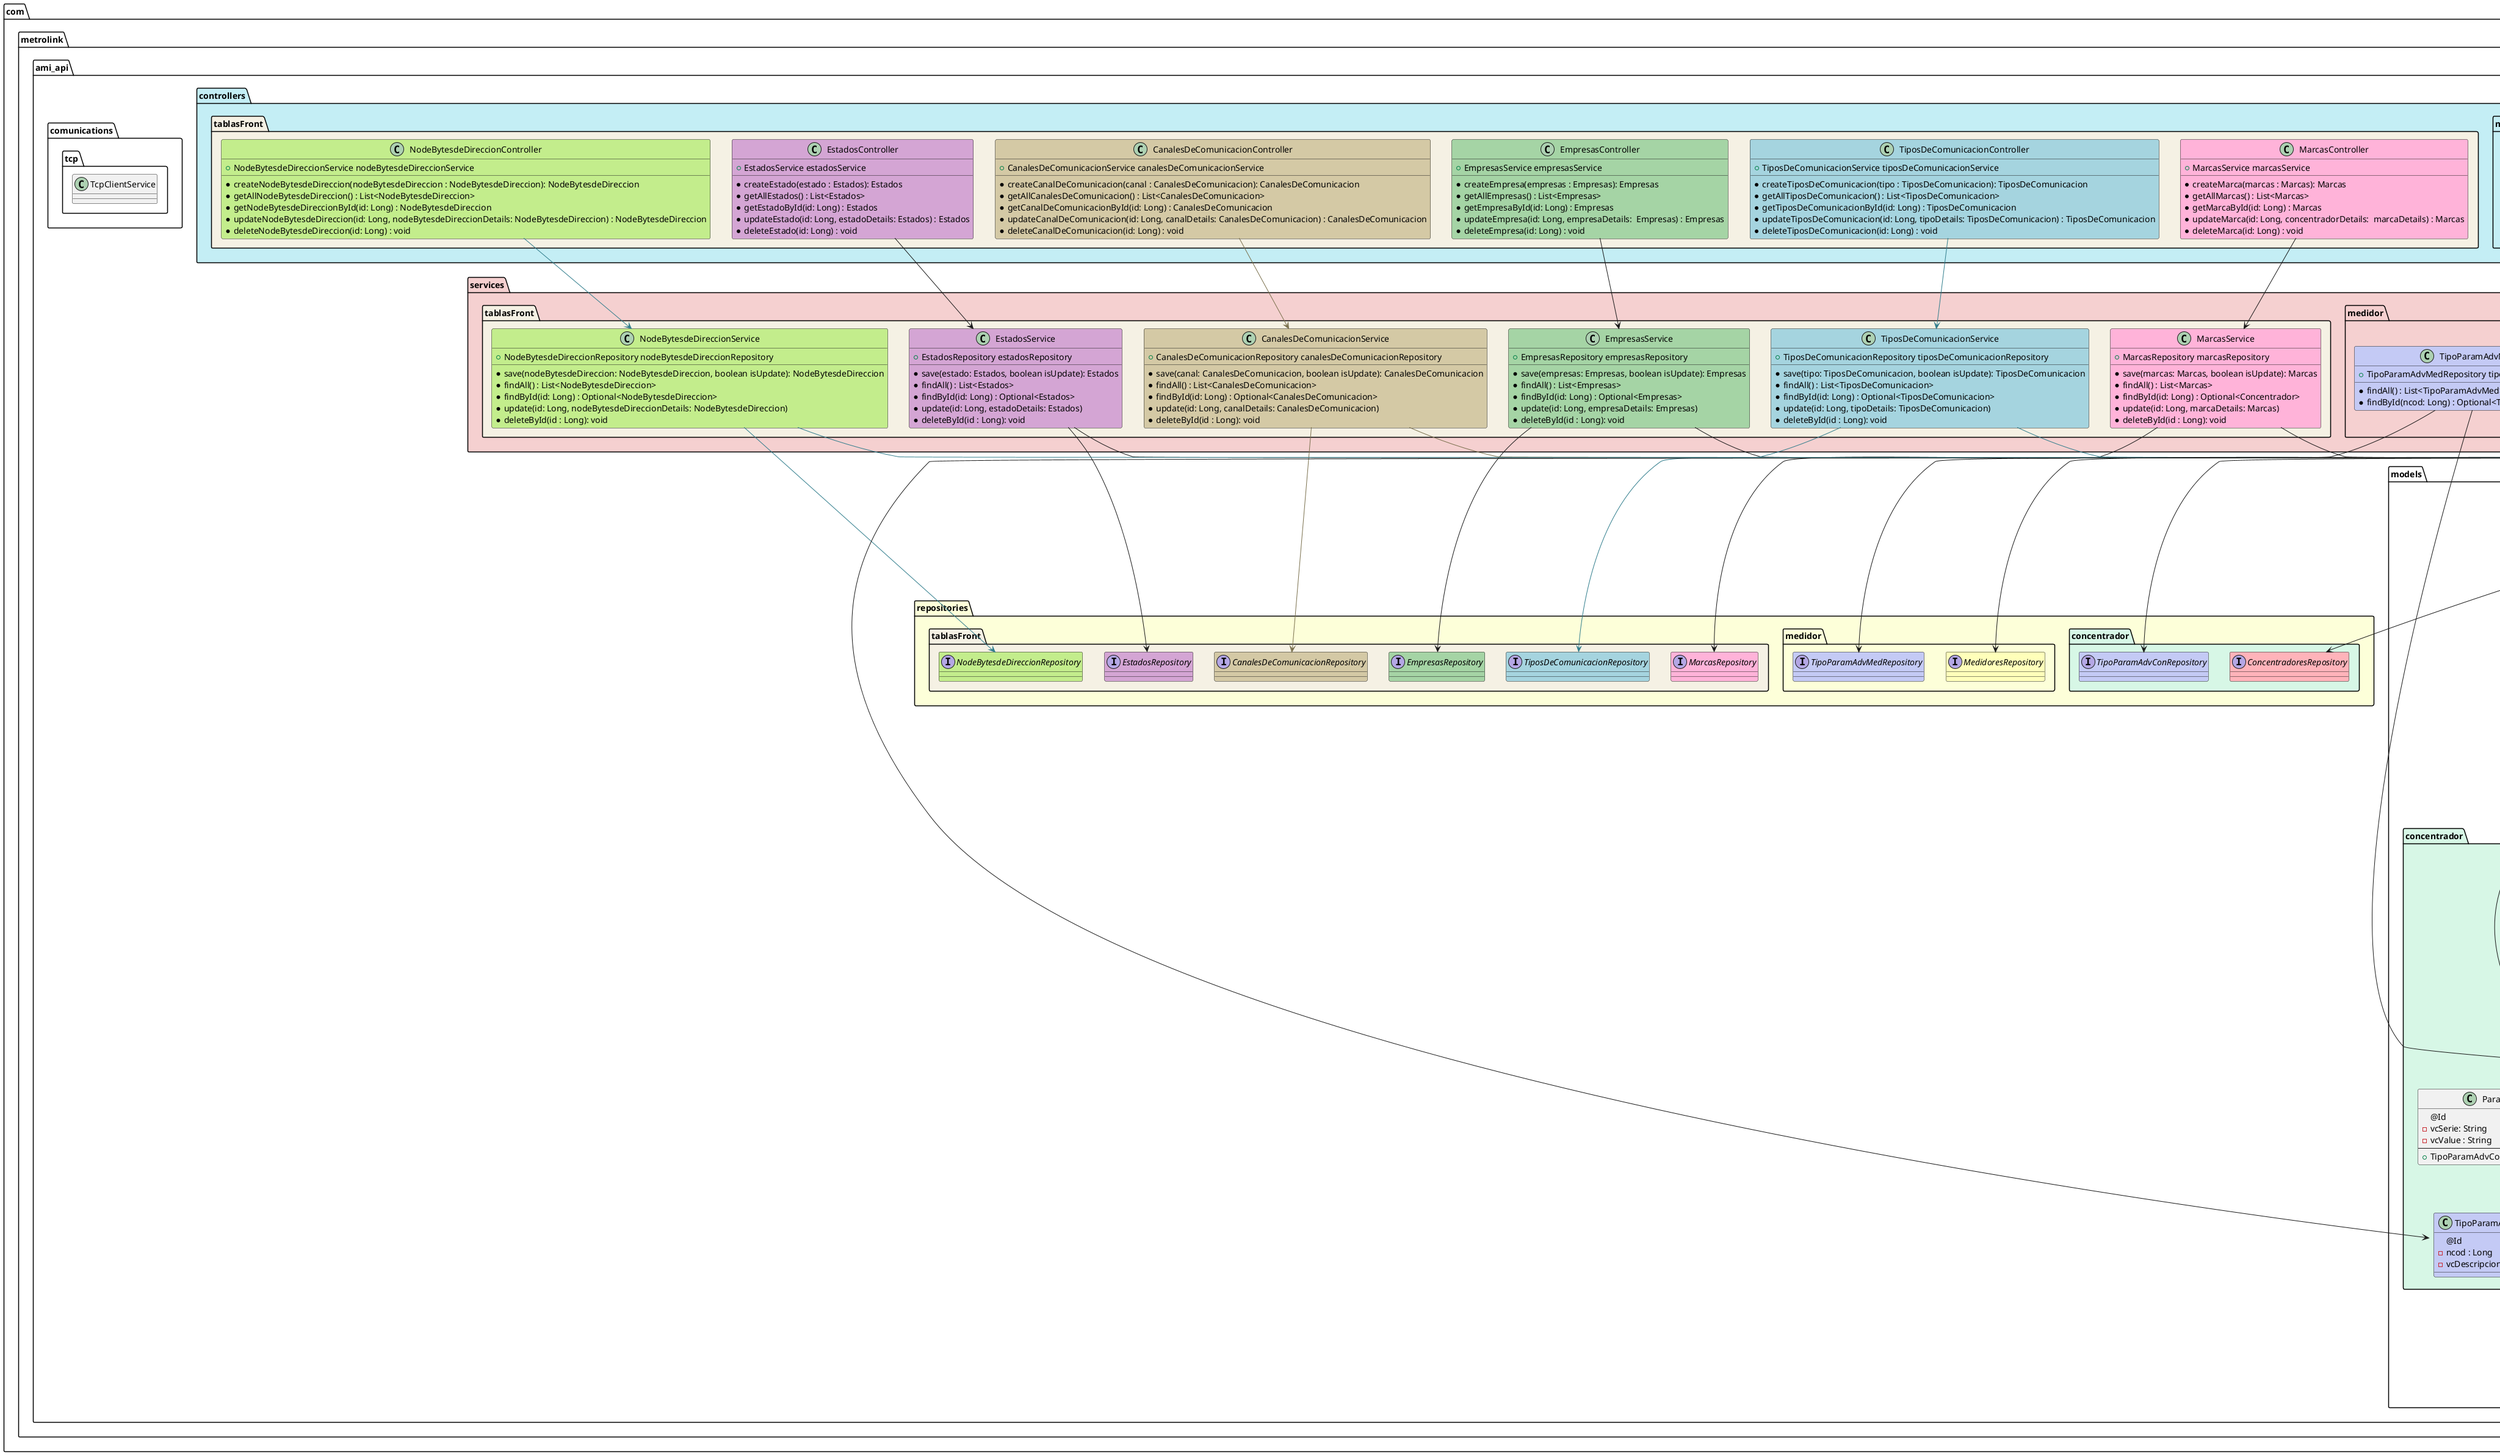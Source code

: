 @startuml "API__"

package "com.metrolink.ami_api" {

   package "com.metrolink.ami_api.models" {


      package "com.metrolink.ami_api.models.medidor"{
         class Medidores #FFFFBA {
            - vcSerie: String
            - vcidCliente: String
            - vcdescripcion: String
            + MarcasMed marcaMed
            - lisMacro: Boolean
            - vclongitudLatitud: String
            - vcfechaInstalacion: String
            + Estados estado
            + UbicacionesEnInfra ubicacionEnInfra
            - vcfechaHoraUltimaLectura: String
            - vcdíasdeRegDíariosMensuales: String
            - vcdiasdeEventos: String
            - vcperiodoIntegracion: String
            - vcultimoEstadoRele: String
            - vcfirmware: String
            + ViasObtencionDatos viaObtencionDatos
            + Concentradores concentrador
            + CanalesDeComunicacion CanalDeComunicacion
            - vcip : String
            - vcpuerto: String
            + TiposDeModuloDeCom tipoDeModuloDeCom
            + ConfiguracionProtocolo configuracionProtocolo
            + ParamAdvMed paramAdvMed


            ' - sic: String
            ' + CanalesPerfilCarga canalesPerfilCarga
            ' + EnAgendaMedidor enAgendaMedidor
         }

         class TipoParamAdvMed #e0f5c4 {
            @Id
            -ncod : Long
            -vcDescripcion: String
         }

         class ParamAdvMed  {
            @Id
            - vcSerieP: String
            - vcValue : String
            + TipoParamAdvMed tipoParamAdvMed
         }




         package "com.metrolink.ami_api.models.tablasFront" #f5f1e4 {
            class Marcas #FFB3D9{
               -ncodigo: Long
               -vcmarca : String
               -vcconcat : String
            }

            class Empresas #A5D4A5{
               -ncodigo: Long
               -vcempresa : String
               -vcconcat : String
            }

            class Estados #D4A5D4{
               -ncodigo: Long
               -vcestado : String
               -vcconcat : String
            }

            class CanalesDeComunicacion #D4C9A5{
               -ncodigo: Long
               -vccanalDeComunicacion : String
               -vcconcat : String
            }

            class TiposDeComunicacion #A5D4DF{
               -ncodigo: Long
               -vctiposDeComunicacion : String
               -vcconcat : String
            }

            class ParamTipoDeComunicacion{
               -vctiposDeComunicacion : String
               -vcip : String
               -vcpuerto : String
               -vcendpoint : String

            }

            class NodeBytesdeDireccion #c3ed8c{
               -ncodigo: Long
               -vcnodeBytesdeDirección : String
               -vcconcat : String
            }
         }

         package "com.metrolink.ami_api.models.tablasFrontMed" #f595c2 {
            class MarcasMed #7efcf4{
               -ncodigo: Long
               -vcmarcaMed : String
               -vcconcat : String
            }

            class UbicacionesEnInfra #bffc7e{

            }

            class ViasObtencionDatos #fcce7e{
               -ncodigo: Long
               -vcviaObtencionDatos : String
               -vcconcat : String
            }

            class TiposDeModuloDeCom #fc7e99{
               -ncodigo: Long
               -vctiposDeModuloDeCom : String
               -vcconcat : String
            }


         }

         package "com.metrolink.ami_api.models.concentrador" #d7f7e6{
            class Concentradores #FFB3BA {
               @Id
               -vcnoSerie: String
               --
               -vcdescripcion: String
               + Marcas marcas
               + Empresas Empresas
               --
               -vccodigoCaja: String
               -vclongitudLatitud: String
               -vcfechaInstalacion: String
               --
               + Estados estado
               + CanalesDeComunicacion CanalDeComunicacion
               + ConfiguracionProtocolo configuracionProtocolo
               + ParamTiposDeComunicacion paramTiposDeComunicacion
               + ParamAdvCon paramAdvCon
            }

            class ParamAdvCon {
               @Id
               - vcSerie: String
               - vcValue : String
               --
               + TipoParamAdvCon tipoParamAdvCon
            }

            class TipoParamAdvCon #c4caf5 {
               @Id
               -ncod : Long
               -vcDescripcion: String


            }


            class ConfiguracionProtocolo {
               - nid : Long
               - vcdireccionFisica: String
               - vcdireccionLogica: String
               - vcdireccionCliente: String
               + NodeBytesdeDireccion nodeBytesdeDireccion

            }

         }






      }

      package "com.metrolink.ami_api.controllers" #c4eef5{

         package "com.metrolink.ami_api.controllers.concentrador" #d7f7e6{
            class ConcentradoresController #FFB3BA  {
               + ConcentradoresService concentradoresService
               * createConcentrador(concentrador: Concentrador): Concentrador
               * getAllConcentradores() : List<Concentrador>
               * getConcentradorById(id: Long) : Concentrador
               * updateConcentrador(id: Long, concentradorDetails:  Concentrador) : Concentrador
               * deleteConcentrador(id: Long) : void

            }
            class TipoParamAdvConController #c4caf5  {
               + TipoParamAdvConService tipoParamAdvConService
               * getAllTipoParamAdvCon() : List<TipoParamAdvCon>
               * getTipoParamAdvConById(id: Long) : TipoParamAdvCon
            }

         }

         package "com.metrolink.ami_api.controllers.medidor"{
            class MedidoresController #FFFFBA{
               + MedidoresService medidoresService
               * createMedidor(medidores: Medidores): Medidores
               * getAllMedidores() : List<Medidores>
               * getMedidorById(vcSerie: String) : Medidores
               * updateMedidor(vcSerie: String, medidorDetails:  Medidores) : Medidores
               * deleteMedidor(vcSerie: String) : void
            }

            class TipoParamAdvMedController #c4caf5  {
               + TipoParamAdvMedService tipoParamAdvMedService
               * getAllTipoParamAdvMed() : List<TipoParamAdvMed>
               * getTipoParamAdvMedById(ncod: Long) : TipoParamAdvMed
            }
         }

         package "com.metrolink.ami_api.controllers.tablasFront" #f5f1e4{
            class MarcasController #FFB3D9{
               + MarcasService marcasService
               * createMarca(marcas : Marcas): Marcas
               * getAllMarcas() : List<Marcas>
               * getMarcaById(id: Long) : Marcas
               * updateMarca(id: Long, concentradorDetails:  marcaDetails) : Marcas
               * deleteMarca(id: Long) : void

            }

            class EmpresasController #A5D4A5{
               + EmpresasService empresasService
               * createEmpresa(empresas : Empresas): Empresas
               * getAllEmpresas() : List<Empresas>
               * getEmpresaById(id: Long) : Empresas
               * updateEmpresa(id: Long, empresaDetails:  Empresas) : Empresas
               * deleteEmpresa(id: Long) : void
            }
            class EstadosController #D4A5D4 {
               + EstadosService estadosService
               * createEstado(estado : Estados): Estados
               * getAllEstados() : List<Estados>
               * getEstadoById(id: Long) : Estados
               * updateEstado(id: Long, estadoDetails: Estados) : Estados
               * deleteEstado(id: Long) : void

            }
            class CanalesDeComunicacionController #D4C9A5 {
               + CanalesDeComunicacionService canalesDeComunicacionService
               * createCanalDeComunicacion(canal : CanalesDeComunicacion): CanalesDeComunicacion
               * getAllCanalesDeComunicacion() : List<CanalesDeComunicacion>
               * getCanalDeComunicacionById(id: Long) : CanalesDeComunicacion
               * updateCanalDeComunicacion(id: Long, canalDetails: CanalesDeComunicacion) : CanalesDeComunicacion
               * deleteCanalDeComunicacion(id: Long) : void

            }

            class TiposDeComunicacionController #A5D4DF {
               + TiposDeComunicacionService tiposDeComunicacionService
               * createTiposDeComunicacion(tipo : TiposDeComunicacion): TiposDeComunicacion
               * getAllTiposDeComunicacion() : List<TiposDeComunicacion>
               * getTiposDeComunicacionById(id: Long) : TiposDeComunicacion
               * updateTiposDeComunicacion(id: Long, tipoDetails: TiposDeComunicacion) : TiposDeComunicacion
               * deleteTiposDeComunicacion(id: Long) : void
            }

            class NodeBytesdeDireccionController #c3ed8c {
               + NodeBytesdeDireccionService nodeBytesdeDireccionService
               * createNodeBytesdeDireccion(nodeBytesdeDireccion : NodeBytesdeDireccion): NodeBytesdeDireccion
               * getAllNodeBytesdeDireccion() : List<NodeBytesdeDireccion>
               * getNodeBytesdeDireccionById(id: Long) : NodeBytesdeDireccion
               * updateNodeBytesdeDireccion(id: Long, nodeBytesdeDireccionDetails: NodeBytesdeDireccion) : NodeBytesdeDireccion
               * deleteNodeBytesdeDireccion(id: Long) : void
            }
         }

         package "com.metrolink.ami_api.services" #f5d0d0 {






            package "com.metrolink.ami_api.services.concentrador" #d7f7e6 {
               class ConcentradoresService #FFB3BA {
                  + ConcentradoresRepository concentradoresRepository
                  * save(concentrador: Concentrador, isUpdate : boolean ): Concentrador
                  * findAll() : List<Concentrador>
                  * findById(id: Long) : Optional<Concentrador>
                  * update(vcnoSerie: String, concentradorDetails: Concentradores  )
                  * deleteById(id : Long): void
               }

               class TipoParamAdvConService #c4caf5 {
                  + TipoParamAdvConRepository tipoParamAdvConRepository
                  * findAll() : List<TipoParamAdvCon>
                  * findById(ncod: Long) : Optional<TipoParamAdvCon>
               }
            }





            package "com.metrolink.ami_api.services.medidor"  {
               class MedidoresService #FFFFBA {
                  + MedidoresRepository medidoresRepository
                  * save(medidores: Medidores, isUpdate : boolean ): Medidores
                  * findAll() : List<Medidores>
                  * findById(vcSerie: String) : Optional<Medidores>
                  * update(vcSerie: String, medidorDetails: Medidores)
                  * deleteById(vcSerie : String): void
               }

               class TipoParamAdvMedService #c4caf5 {
                  + TipoParamAdvMedRepository tipoParamAdvMedRepository
                  * findAll() : List<TipoParamAdvMed>
                  * findById(ncod: Long) : Optional<TipoParamAdvMed>
               }
            }






            package "com.metrolink.ami_api.services.tablasFront" #f5f1e4{
               class MarcasService #FFB3D9 {
                  + MarcasRepository marcasRepository
                  * save(marcas: Marcas, boolean isUpdate): Marcas
                  * findAll() : List<Marcas>
                  * findById(id: Long) : Optional<Concentrador>
                  * update(id: Long, marcaDetails: Marcas)
                  * deleteById(id : Long): void
               }

               class EmpresasService #A5D4A5 {
                  + EmpresasRepository empresasRepository
                  * save(empresas: Empresas, boolean isUpdate): Empresas
                  * findAll() : List<Empresas>
                  * findById(id: Long) : Optional<Empresas>
                  * update(id: Long, empresaDetails: Empresas)
                  * deleteById(id : Long): void
               }

               class EstadosService #D4A5D4 {
                  + EstadosRepository estadosRepository
                  * save(estado: Estados, boolean isUpdate): Estados
                  * findAll() : List<Estados>
                  * findById(id: Long) : Optional<Estados>
                  * update(id: Long, estadoDetails: Estados)
                  * deleteById(id : Long): void
               }

               class CanalesDeComunicacionService #D4C9A5 {
                  + CanalesDeComunicacionRepository canalesDeComunicacionRepository
                  * save(canal: CanalesDeComunicacion, boolean isUpdate): CanalesDeComunicacion
                  * findAll() : List<CanalesDeComunicacion>
                  * findById(id: Long) : Optional<CanalesDeComunicacion>
                  * update(id: Long, canalDetails: CanalesDeComunicacion)
                  * deleteById(id : Long): void
               }

               class TiposDeComunicacionService #A5D4DF {
                  + TiposDeComunicacionRepository tiposDeComunicacionRepository
                  * save(tipo: TiposDeComunicacion, boolean isUpdate): TiposDeComunicacion
                  * findAll() : List<TiposDeComunicacion>
                  * findById(id: Long) : Optional<TiposDeComunicacion>
                  * update(id: Long, tipoDetails: TiposDeComunicacion)
                  * deleteById(id : Long): void
               }

               class NodeBytesdeDireccionService #c3ed8c {
                  + NodeBytesdeDireccionRepository nodeBytesdeDireccionRepository
                  * save(nodeBytesdeDireccion: NodeBytesdeDireccion, boolean isUpdate): NodeBytesdeDireccion
                  * findAll() : List<NodeBytesdeDireccion>
                  * findById(id: Long) : Optional<NodeBytesdeDireccion>
                  * update(id: Long, nodeBytesdeDireccionDetails: NodeBytesdeDireccion)
                  * deleteById(id : Long): void
               }
            }
         }

         package "com.metrolink.ami_api.comunications" {
            package "com.metrolink.ami_api.comunications.tcp" {
               class TcpClientService {
               }
            }
         }

         package "com.metrolink.ami_api.repositories" #fdffd9{

            package "com.metrolink.ami_api.repositories.concentrador" #d7f7e6 {
               interface ConcentradoresRepository #FFB3BA {
               }

               interface TipoParamAdvConRepository #c4caf5 {
               }
            }

            package "com.metrolink.ami_api.repositories.medidor"  {
               interface MedidoresRepository #FFFFBA {
               }

               interface TipoParamAdvMedRepository #c4caf5 {
               }
            }

            package "com.metrolink.ami_api.repositories.tablasFront" #f5f1e4{
               interface MarcasRepository #FFB3D9 {
               }

               interface EmpresasRepository #A5D4A5 {
               }

               interface NodeBytesdeDireccionRepository #c3ed8c {
               }

               interface EstadosRepository #D4A5D4 {
               }

               interface CanalesDeComunicacionRepository #D4C9A5 {
               }

               interface TiposDeComunicacionRepository #A5D4DF {
               }
            }
         }
      }
   }

}



   Concentradores::vcSerie --> ParamAdvCon::vcSerie
   Concentradores ---> Marcas
   Concentradores --> Empresas
   Concentradores --> Estados
   Concentradores --> CanalesDeComunicacion
   Concentradores --> ParamTipoDeComunicacion
   Concentradores --> ConfiguracionProtocolo


   ConcentradoresController --> ConcentradoresService

   ConcentradoresService --> Concentradores
   ConcentradoresService --> ConcentradoresRepository





   MarcasController --> MarcasService
   MarcasService -> Marcas
   MarcasService --> MarcasRepository

   EmpresasController --> EmpresasService
   EmpresasService --> Empresas
   EmpresasService --> EmpresasRepository

   EstadosController --> EstadosService
   EstadosService --> Estados
   EstadosService --> EstadosRepository

   CanalesDeComunicacionController --> CanalesDeComunicacionService #7a704d
   CanalesDeComunicacionService --> CanalesDeComunicacion #7a704d
   CanalesDeComunicacionService --> CanalesDeComunicacionRepository #7a704d

   TiposDeComunicacionController --> TiposDeComunicacionService #307d8c
   TiposDeComunicacionService --> TiposDeComunicacion #307d8c
   TiposDeComunicacionService --> TiposDeComunicacionRepository #307d8c

   NodeBytesdeDireccionController --> NodeBytesdeDireccionService #307d8c
   NodeBytesdeDireccionService --> NodeBytesdeDireccion #307d8c
   NodeBytesdeDireccionService --> NodeBytesdeDireccionRepository #307d8c

   ConfiguracionProtocolo  --> NodeBytesdeDireccion


   ParamTipoDeComunicacion --> TiposDeComunicacion

   TipoParamAdvConController --> TipoParamAdvConService 
   TipoParamAdvConService -> TipoParamAdvCon
   TipoParamAdvConService --> TipoParamAdvConRepository


   ParamAdvCon::ncod --> TipoParamAdvCon::ncod


   Medidores --> Estados
   Medidores --> MarcasMed
   Medidores --> UbicacionesEnInfra
   Medidores --> ViasObtencionDatos
   Medidores --> Concentradores
   Medidores --> CanalesDeComunicacion
   Medidores --> TiposDeModuloDeCom
   Medidores --> ConfiguracionProtocolo

   Medidores --> ParamAdvMed
   ParamAdvMed --> TipoParamAdvMed

   MedidoresController --> MedidoresService
   MedidoresService --> Medidores
   MedidoresService --> MedidoresRepository

   TipoParamAdvMedController --> TipoParamAdvMedService 
   TipoParamAdvMedService -> TipoParamAdvMed
   TipoParamAdvMedService --> TipoParamAdvMedRepository






   @enduml
